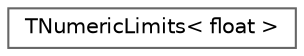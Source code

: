 digraph "Graphical Class Hierarchy"
{
 // INTERACTIVE_SVG=YES
 // LATEX_PDF_SIZE
  bgcolor="transparent";
  edge [fontname=Helvetica,fontsize=10,labelfontname=Helvetica,labelfontsize=10];
  node [fontname=Helvetica,fontsize=10,shape=box,height=0.2,width=0.4];
  rankdir="LR";
  Node0 [id="Node000000",label="TNumericLimits\< float \>",height=0.2,width=0.4,color="grey40", fillcolor="white", style="filled",URL="$d6/def/structTNumericLimits_3_01float_01_4.html",tooltip=" "];
}
